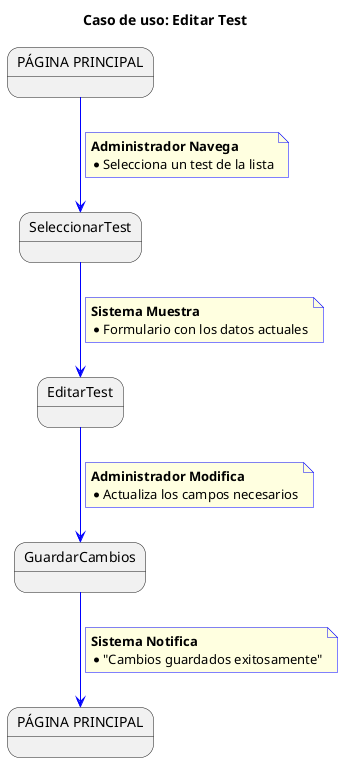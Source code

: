 @startuml
title Caso de uso: Editar Test

skinparam {
    NoteBackgroundColor #lightYellow
    ArrowColor #blue
    NoteBorderColor #blue
    linetype polyline
}

state startState as "PÁGINA PRINCIPAL"
state endState as "PÁGINA PRINCIPAL"

startState --> SeleccionarTest
note on link
    <b>Administrador Navega</b>
    * Selecciona un test de la lista
end note

SeleccionarTest --> EditarTest
note on link
    <b>Sistema Muestra</b>
    * Formulario con los datos actuales
end note

EditarTest --> GuardarCambios
note on link
    <b>Administrador Modifica</b>
    * Actualiza los campos necesarios
end note

GuardarCambios --> endState
note on link
    <b>Sistema Notifica</b>
    * "Cambios guardados exitosamente"
end note
@enduml
